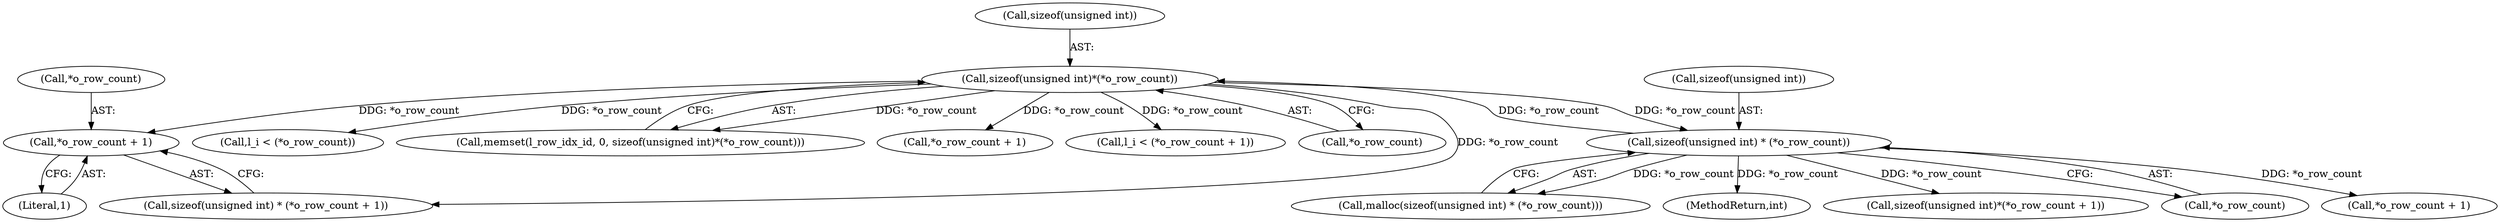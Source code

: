 digraph "0_libxsmm_151481489192e6d1997f8bde52c5c425ea41741d_0@pointer" {
"1000225" [label="(Call,*o_row_count + 1)"];
"1000308" [label="(Call,sizeof(unsigned int)*(*o_row_count))"];
"1000245" [label="(Call,sizeof(unsigned int) * (*o_row_count))"];
"1000228" [label="(Literal,1)"];
"1000425" [label="(Call,l_i < (*o_row_count))"];
"1000459" [label="(MethodReturn,int)"];
"1000305" [label="(Call,memset(l_row_idx_id, 0, sizeof(unsigned int)*(*o_row_count)))"];
"1000222" [label="(Call,sizeof(unsigned int) * (*o_row_count + 1))"];
"1000309" [label="(Call,sizeof(unsigned int))"];
"1000225" [label="(Call,*o_row_count + 1)"];
"1000319" [label="(Call,*o_row_count + 1)"];
"1000280" [label="(Call,sizeof(unsigned int)*(*o_row_count + 1))"];
"1000248" [label="(Call,*o_row_count)"];
"1000317" [label="(Call,l_i < (*o_row_count + 1))"];
"1000283" [label="(Call,*o_row_count + 1)"];
"1000311" [label="(Call,*o_row_count)"];
"1000245" [label="(Call,sizeof(unsigned int) * (*o_row_count))"];
"1000246" [label="(Call,sizeof(unsigned int))"];
"1000308" [label="(Call,sizeof(unsigned int)*(*o_row_count))"];
"1000244" [label="(Call,malloc(sizeof(unsigned int) * (*o_row_count)))"];
"1000226" [label="(Call,*o_row_count)"];
"1000225" -> "1000222"  [label="AST: "];
"1000225" -> "1000228"  [label="CFG: "];
"1000226" -> "1000225"  [label="AST: "];
"1000228" -> "1000225"  [label="AST: "];
"1000222" -> "1000225"  [label="CFG: "];
"1000308" -> "1000225"  [label="DDG: *o_row_count"];
"1000308" -> "1000305"  [label="AST: "];
"1000308" -> "1000311"  [label="CFG: "];
"1000309" -> "1000308"  [label="AST: "];
"1000311" -> "1000308"  [label="AST: "];
"1000305" -> "1000308"  [label="CFG: "];
"1000308" -> "1000222"  [label="DDG: *o_row_count"];
"1000308" -> "1000245"  [label="DDG: *o_row_count"];
"1000308" -> "1000305"  [label="DDG: *o_row_count"];
"1000245" -> "1000308"  [label="DDG: *o_row_count"];
"1000308" -> "1000317"  [label="DDG: *o_row_count"];
"1000308" -> "1000319"  [label="DDG: *o_row_count"];
"1000308" -> "1000425"  [label="DDG: *o_row_count"];
"1000245" -> "1000244"  [label="AST: "];
"1000245" -> "1000248"  [label="CFG: "];
"1000246" -> "1000245"  [label="AST: "];
"1000248" -> "1000245"  [label="AST: "];
"1000244" -> "1000245"  [label="CFG: "];
"1000245" -> "1000459"  [label="DDG: *o_row_count"];
"1000245" -> "1000244"  [label="DDG: *o_row_count"];
"1000245" -> "1000280"  [label="DDG: *o_row_count"];
"1000245" -> "1000283"  [label="DDG: *o_row_count"];
}
